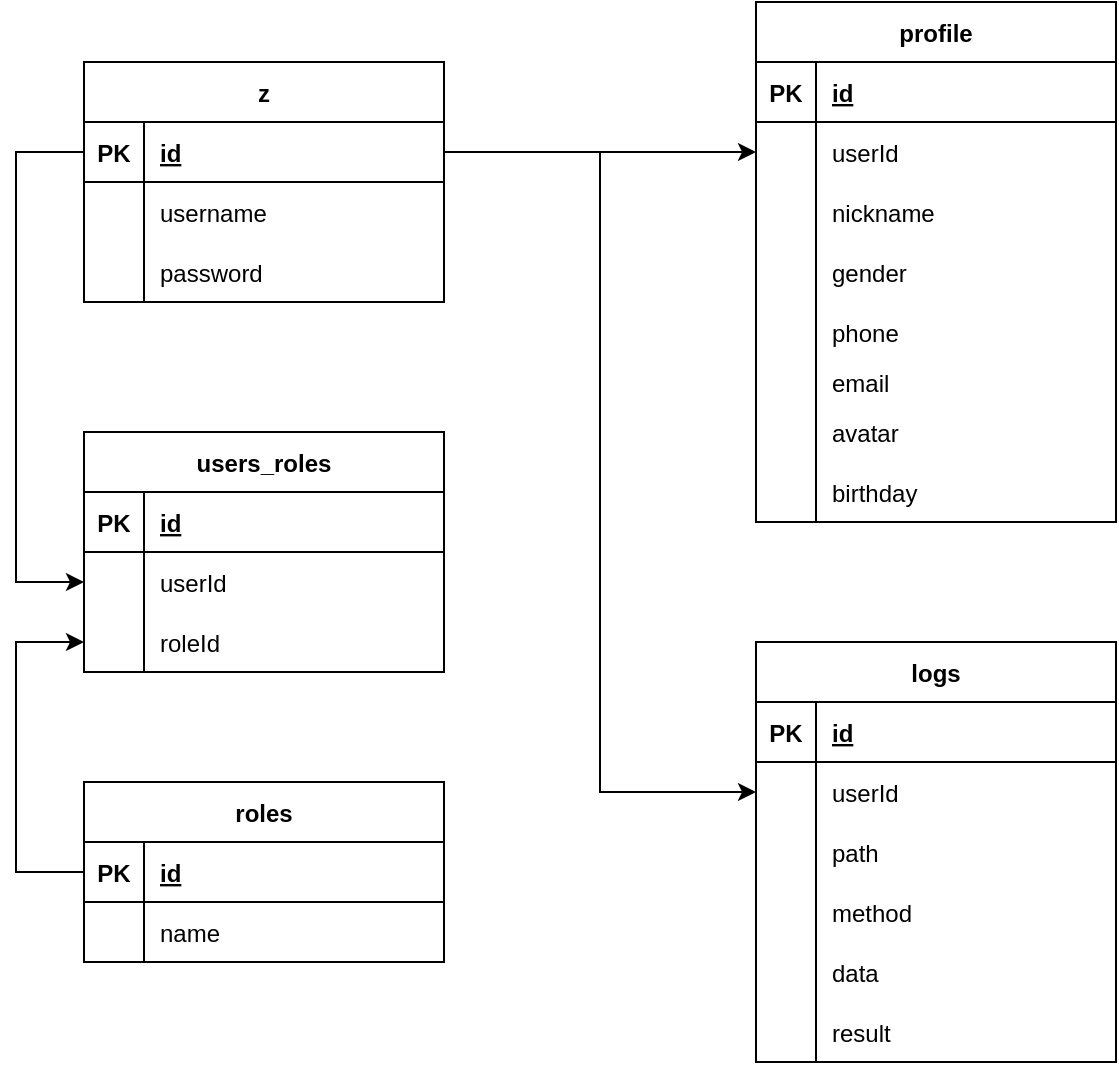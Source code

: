 <mxfile version="20.7.4" type="github"><diagram id="F0PJOJl4YGYYI3rvUcJe" name="第 1 页"><mxGraphModel dx="2074" dy="1036" grid="1" gridSize="10" guides="1" tooltips="1" connect="1" arrows="1" fold="1" page="1" pageScale="1" pageWidth="1827" pageHeight="1169" math="0" shadow="0"><root><mxCell id="0"/><mxCell id="1" parent="0"/><mxCell id="S1_JZ6-awZiCWpO2xBvQ-1" value="z" style="shape=table;startSize=30;container=1;collapsible=1;childLayout=tableLayout;fixedRows=1;rowLines=0;fontStyle=1;align=center;resizeLast=1;" vertex="1" parent="1"><mxGeometry x="494" y="230" width="180" height="120" as="geometry"/></mxCell><mxCell id="S1_JZ6-awZiCWpO2xBvQ-2" value="" style="shape=tableRow;horizontal=0;startSize=0;swimlaneHead=0;swimlaneBody=0;fillColor=none;collapsible=0;dropTarget=0;points=[[0,0.5],[1,0.5]];portConstraint=eastwest;top=0;left=0;right=0;bottom=1;" vertex="1" parent="S1_JZ6-awZiCWpO2xBvQ-1"><mxGeometry y="30" width="180" height="30" as="geometry"/></mxCell><mxCell id="S1_JZ6-awZiCWpO2xBvQ-3" value="PK" style="shape=partialRectangle;connectable=0;fillColor=none;top=0;left=0;bottom=0;right=0;fontStyle=1;overflow=hidden;" vertex="1" parent="S1_JZ6-awZiCWpO2xBvQ-2"><mxGeometry width="30" height="30" as="geometry"><mxRectangle width="30" height="30" as="alternateBounds"/></mxGeometry></mxCell><mxCell id="S1_JZ6-awZiCWpO2xBvQ-4" value="id" style="shape=partialRectangle;connectable=0;fillColor=none;top=0;left=0;bottom=0;right=0;align=left;spacingLeft=6;fontStyle=5;overflow=hidden;" vertex="1" parent="S1_JZ6-awZiCWpO2xBvQ-2"><mxGeometry x="30" width="150" height="30" as="geometry"><mxRectangle width="150" height="30" as="alternateBounds"/></mxGeometry></mxCell><mxCell id="S1_JZ6-awZiCWpO2xBvQ-5" value="" style="shape=tableRow;horizontal=0;startSize=0;swimlaneHead=0;swimlaneBody=0;fillColor=none;collapsible=0;dropTarget=0;points=[[0,0.5],[1,0.5]];portConstraint=eastwest;top=0;left=0;right=0;bottom=0;" vertex="1" parent="S1_JZ6-awZiCWpO2xBvQ-1"><mxGeometry y="60" width="180" height="30" as="geometry"/></mxCell><mxCell id="S1_JZ6-awZiCWpO2xBvQ-6" value="" style="shape=partialRectangle;connectable=0;fillColor=none;top=0;left=0;bottom=0;right=0;editable=1;overflow=hidden;" vertex="1" parent="S1_JZ6-awZiCWpO2xBvQ-5"><mxGeometry width="30" height="30" as="geometry"><mxRectangle width="30" height="30" as="alternateBounds"/></mxGeometry></mxCell><mxCell id="S1_JZ6-awZiCWpO2xBvQ-7" value="username" style="shape=partialRectangle;connectable=0;fillColor=none;top=0;left=0;bottom=0;right=0;align=left;spacingLeft=6;overflow=hidden;" vertex="1" parent="S1_JZ6-awZiCWpO2xBvQ-5"><mxGeometry x="30" width="150" height="30" as="geometry"><mxRectangle width="150" height="30" as="alternateBounds"/></mxGeometry></mxCell><mxCell id="S1_JZ6-awZiCWpO2xBvQ-8" value="" style="shape=tableRow;horizontal=0;startSize=0;swimlaneHead=0;swimlaneBody=0;fillColor=none;collapsible=0;dropTarget=0;points=[[0,0.5],[1,0.5]];portConstraint=eastwest;top=0;left=0;right=0;bottom=0;" vertex="1" parent="S1_JZ6-awZiCWpO2xBvQ-1"><mxGeometry y="90" width="180" height="30" as="geometry"/></mxCell><mxCell id="S1_JZ6-awZiCWpO2xBvQ-9" value="" style="shape=partialRectangle;connectable=0;fillColor=none;top=0;left=0;bottom=0;right=0;editable=1;overflow=hidden;" vertex="1" parent="S1_JZ6-awZiCWpO2xBvQ-8"><mxGeometry width="30" height="30" as="geometry"><mxRectangle width="30" height="30" as="alternateBounds"/></mxGeometry></mxCell><mxCell id="S1_JZ6-awZiCWpO2xBvQ-10" value="password" style="shape=partialRectangle;connectable=0;fillColor=none;top=0;left=0;bottom=0;right=0;align=left;spacingLeft=6;overflow=hidden;" vertex="1" parent="S1_JZ6-awZiCWpO2xBvQ-8"><mxGeometry x="30" width="150" height="30" as="geometry"><mxRectangle width="150" height="30" as="alternateBounds"/></mxGeometry></mxCell><mxCell id="S1_JZ6-awZiCWpO2xBvQ-16" value="users_roles" style="shape=table;startSize=30;container=1;collapsible=1;childLayout=tableLayout;fixedRows=1;rowLines=0;fontStyle=1;align=center;resizeLast=1;" vertex="1" parent="1"><mxGeometry x="494" y="415" width="180" height="120" as="geometry"/></mxCell><mxCell id="S1_JZ6-awZiCWpO2xBvQ-17" value="" style="shape=tableRow;horizontal=0;startSize=0;swimlaneHead=0;swimlaneBody=0;fillColor=none;collapsible=0;dropTarget=0;points=[[0,0.5],[1,0.5]];portConstraint=eastwest;top=0;left=0;right=0;bottom=1;" vertex="1" parent="S1_JZ6-awZiCWpO2xBvQ-16"><mxGeometry y="30" width="180" height="30" as="geometry"/></mxCell><mxCell id="S1_JZ6-awZiCWpO2xBvQ-18" value="PK" style="shape=partialRectangle;connectable=0;fillColor=none;top=0;left=0;bottom=0;right=0;fontStyle=1;overflow=hidden;" vertex="1" parent="S1_JZ6-awZiCWpO2xBvQ-17"><mxGeometry width="30" height="30" as="geometry"><mxRectangle width="30" height="30" as="alternateBounds"/></mxGeometry></mxCell><mxCell id="S1_JZ6-awZiCWpO2xBvQ-19" value="id" style="shape=partialRectangle;connectable=0;fillColor=none;top=0;left=0;bottom=0;right=0;align=left;spacingLeft=6;fontStyle=5;overflow=hidden;" vertex="1" parent="S1_JZ6-awZiCWpO2xBvQ-17"><mxGeometry x="30" width="150" height="30" as="geometry"><mxRectangle width="150" height="30" as="alternateBounds"/></mxGeometry></mxCell><mxCell id="S1_JZ6-awZiCWpO2xBvQ-20" value="" style="shape=tableRow;horizontal=0;startSize=0;swimlaneHead=0;swimlaneBody=0;fillColor=none;collapsible=0;dropTarget=0;points=[[0,0.5],[1,0.5]];portConstraint=eastwest;top=0;left=0;right=0;bottom=0;" vertex="1" parent="S1_JZ6-awZiCWpO2xBvQ-16"><mxGeometry y="60" width="180" height="30" as="geometry"/></mxCell><mxCell id="S1_JZ6-awZiCWpO2xBvQ-21" value="" style="shape=partialRectangle;connectable=0;fillColor=none;top=0;left=0;bottom=0;right=0;editable=1;overflow=hidden;" vertex="1" parent="S1_JZ6-awZiCWpO2xBvQ-20"><mxGeometry width="30" height="30" as="geometry"><mxRectangle width="30" height="30" as="alternateBounds"/></mxGeometry></mxCell><mxCell id="S1_JZ6-awZiCWpO2xBvQ-22" value="userId" style="shape=partialRectangle;connectable=0;fillColor=none;top=0;left=0;bottom=0;right=0;align=left;spacingLeft=6;overflow=hidden;" vertex="1" parent="S1_JZ6-awZiCWpO2xBvQ-20"><mxGeometry x="30" width="150" height="30" as="geometry"><mxRectangle width="150" height="30" as="alternateBounds"/></mxGeometry></mxCell><mxCell id="S1_JZ6-awZiCWpO2xBvQ-23" value="" style="shape=tableRow;horizontal=0;startSize=0;swimlaneHead=0;swimlaneBody=0;fillColor=none;collapsible=0;dropTarget=0;points=[[0,0.5],[1,0.5]];portConstraint=eastwest;top=0;left=0;right=0;bottom=0;" vertex="1" parent="S1_JZ6-awZiCWpO2xBvQ-16"><mxGeometry y="90" width="180" height="30" as="geometry"/></mxCell><mxCell id="S1_JZ6-awZiCWpO2xBvQ-24" value="" style="shape=partialRectangle;connectable=0;fillColor=none;top=0;left=0;bottom=0;right=0;editable=1;overflow=hidden;" vertex="1" parent="S1_JZ6-awZiCWpO2xBvQ-23"><mxGeometry width="30" height="30" as="geometry"><mxRectangle width="30" height="30" as="alternateBounds"/></mxGeometry></mxCell><mxCell id="S1_JZ6-awZiCWpO2xBvQ-25" value="roleId" style="shape=partialRectangle;connectable=0;fillColor=none;top=0;left=0;bottom=0;right=0;align=left;spacingLeft=6;overflow=hidden;" vertex="1" parent="S1_JZ6-awZiCWpO2xBvQ-23"><mxGeometry x="30" width="150" height="30" as="geometry"><mxRectangle width="150" height="30" as="alternateBounds"/></mxGeometry></mxCell><mxCell id="S1_JZ6-awZiCWpO2xBvQ-30" value="roles" style="shape=table;startSize=30;container=1;collapsible=1;childLayout=tableLayout;fixedRows=1;rowLines=0;fontStyle=1;align=center;resizeLast=1;" vertex="1" parent="1"><mxGeometry x="494" y="590" width="180" height="90" as="geometry"/></mxCell><mxCell id="S1_JZ6-awZiCWpO2xBvQ-31" value="" style="shape=tableRow;horizontal=0;startSize=0;swimlaneHead=0;swimlaneBody=0;fillColor=none;collapsible=0;dropTarget=0;points=[[0,0.5],[1,0.5]];portConstraint=eastwest;top=0;left=0;right=0;bottom=1;" vertex="1" parent="S1_JZ6-awZiCWpO2xBvQ-30"><mxGeometry y="30" width="180" height="30" as="geometry"/></mxCell><mxCell id="S1_JZ6-awZiCWpO2xBvQ-32" value="PK" style="shape=partialRectangle;connectable=0;fillColor=none;top=0;left=0;bottom=0;right=0;fontStyle=1;overflow=hidden;" vertex="1" parent="S1_JZ6-awZiCWpO2xBvQ-31"><mxGeometry width="30" height="30" as="geometry"><mxRectangle width="30" height="30" as="alternateBounds"/></mxGeometry></mxCell><mxCell id="S1_JZ6-awZiCWpO2xBvQ-33" value="id" style="shape=partialRectangle;connectable=0;fillColor=none;top=0;left=0;bottom=0;right=0;align=left;spacingLeft=6;fontStyle=5;overflow=hidden;" vertex="1" parent="S1_JZ6-awZiCWpO2xBvQ-31"><mxGeometry x="30" width="150" height="30" as="geometry"><mxRectangle width="150" height="30" as="alternateBounds"/></mxGeometry></mxCell><mxCell id="S1_JZ6-awZiCWpO2xBvQ-34" value="" style="shape=tableRow;horizontal=0;startSize=0;swimlaneHead=0;swimlaneBody=0;fillColor=none;collapsible=0;dropTarget=0;points=[[0,0.5],[1,0.5]];portConstraint=eastwest;top=0;left=0;right=0;bottom=0;" vertex="1" parent="S1_JZ6-awZiCWpO2xBvQ-30"><mxGeometry y="60" width="180" height="30" as="geometry"/></mxCell><mxCell id="S1_JZ6-awZiCWpO2xBvQ-35" value="" style="shape=partialRectangle;connectable=0;fillColor=none;top=0;left=0;bottom=0;right=0;editable=1;overflow=hidden;" vertex="1" parent="S1_JZ6-awZiCWpO2xBvQ-34"><mxGeometry width="30" height="30" as="geometry"><mxRectangle width="30" height="30" as="alternateBounds"/></mxGeometry></mxCell><mxCell id="S1_JZ6-awZiCWpO2xBvQ-36" value="name" style="shape=partialRectangle;connectable=0;fillColor=none;top=0;left=0;bottom=0;right=0;align=left;spacingLeft=6;overflow=hidden;" vertex="1" parent="S1_JZ6-awZiCWpO2xBvQ-34"><mxGeometry x="30" width="150" height="30" as="geometry"><mxRectangle width="150" height="30" as="alternateBounds"/></mxGeometry></mxCell><mxCell id="S1_JZ6-awZiCWpO2xBvQ-43" style="edgeStyle=orthogonalEdgeStyle;rounded=0;orthogonalLoop=1;jettySize=auto;html=1;exitX=0;exitY=0.5;exitDx=0;exitDy=0;entryX=0;entryY=0.5;entryDx=0;entryDy=0;" edge="1" parent="1" source="S1_JZ6-awZiCWpO2xBvQ-31" target="S1_JZ6-awZiCWpO2xBvQ-23"><mxGeometry x="0.355" y="24" relative="1" as="geometry"><Array as="points"><mxPoint x="460" y="635"/><mxPoint x="460" y="520"/></Array><mxPoint as="offset"/></mxGeometry></mxCell><mxCell id="S1_JZ6-awZiCWpO2xBvQ-44" style="edgeStyle=orthogonalEdgeStyle;rounded=0;orthogonalLoop=1;jettySize=auto;html=1;exitX=0;exitY=0.5;exitDx=0;exitDy=0;entryX=0;entryY=0.5;entryDx=0;entryDy=0;" edge="1" parent="1" source="S1_JZ6-awZiCWpO2xBvQ-2" target="S1_JZ6-awZiCWpO2xBvQ-20"><mxGeometry relative="1" as="geometry"><Array as="points"><mxPoint x="460" y="275"/><mxPoint x="460" y="490"/></Array></mxGeometry></mxCell><mxCell id="S1_JZ6-awZiCWpO2xBvQ-45" value="profile" style="shape=table;startSize=30;container=1;collapsible=1;childLayout=tableLayout;fixedRows=1;rowLines=0;fontStyle=1;align=center;resizeLast=1;" vertex="1" parent="1"><mxGeometry x="830" y="200" width="180" height="260" as="geometry"/></mxCell><mxCell id="S1_JZ6-awZiCWpO2xBvQ-46" value="" style="shape=tableRow;horizontal=0;startSize=0;swimlaneHead=0;swimlaneBody=0;fillColor=none;collapsible=0;dropTarget=0;points=[[0,0.5],[1,0.5]];portConstraint=eastwest;top=0;left=0;right=0;bottom=1;" vertex="1" parent="S1_JZ6-awZiCWpO2xBvQ-45"><mxGeometry y="30" width="180" height="30" as="geometry"/></mxCell><mxCell id="S1_JZ6-awZiCWpO2xBvQ-47" value="PK" style="shape=partialRectangle;connectable=0;fillColor=none;top=0;left=0;bottom=0;right=0;fontStyle=1;overflow=hidden;" vertex="1" parent="S1_JZ6-awZiCWpO2xBvQ-46"><mxGeometry width="30" height="30" as="geometry"><mxRectangle width="30" height="30" as="alternateBounds"/></mxGeometry></mxCell><mxCell id="S1_JZ6-awZiCWpO2xBvQ-48" value="id" style="shape=partialRectangle;connectable=0;fillColor=none;top=0;left=0;bottom=0;right=0;align=left;spacingLeft=6;fontStyle=5;overflow=hidden;" vertex="1" parent="S1_JZ6-awZiCWpO2xBvQ-46"><mxGeometry x="30" width="150" height="30" as="geometry"><mxRectangle width="150" height="30" as="alternateBounds"/></mxGeometry></mxCell><mxCell id="S1_JZ6-awZiCWpO2xBvQ-49" value="" style="shape=tableRow;horizontal=0;startSize=0;swimlaneHead=0;swimlaneBody=0;fillColor=none;collapsible=0;dropTarget=0;points=[[0,0.5],[1,0.5]];portConstraint=eastwest;top=0;left=0;right=0;bottom=0;" vertex="1" parent="S1_JZ6-awZiCWpO2xBvQ-45"><mxGeometry y="60" width="180" height="30" as="geometry"/></mxCell><mxCell id="S1_JZ6-awZiCWpO2xBvQ-50" value="" style="shape=partialRectangle;connectable=0;fillColor=none;top=0;left=0;bottom=0;right=0;editable=1;overflow=hidden;" vertex="1" parent="S1_JZ6-awZiCWpO2xBvQ-49"><mxGeometry width="30" height="30" as="geometry"><mxRectangle width="30" height="30" as="alternateBounds"/></mxGeometry></mxCell><mxCell id="S1_JZ6-awZiCWpO2xBvQ-51" value="userId" style="shape=partialRectangle;connectable=0;fillColor=none;top=0;left=0;bottom=0;right=0;align=left;spacingLeft=6;overflow=hidden;" vertex="1" parent="S1_JZ6-awZiCWpO2xBvQ-49"><mxGeometry x="30" width="150" height="30" as="geometry"><mxRectangle width="150" height="30" as="alternateBounds"/></mxGeometry></mxCell><mxCell id="S1_JZ6-awZiCWpO2xBvQ-52" value="" style="shape=tableRow;horizontal=0;startSize=0;swimlaneHead=0;swimlaneBody=0;fillColor=none;collapsible=0;dropTarget=0;points=[[0,0.5],[1,0.5]];portConstraint=eastwest;top=0;left=0;right=0;bottom=0;" vertex="1" parent="S1_JZ6-awZiCWpO2xBvQ-45"><mxGeometry y="90" width="180" height="30" as="geometry"/></mxCell><mxCell id="S1_JZ6-awZiCWpO2xBvQ-53" value="" style="shape=partialRectangle;connectable=0;fillColor=none;top=0;left=0;bottom=0;right=0;editable=1;overflow=hidden;" vertex="1" parent="S1_JZ6-awZiCWpO2xBvQ-52"><mxGeometry width="30" height="30" as="geometry"><mxRectangle width="30" height="30" as="alternateBounds"/></mxGeometry></mxCell><mxCell id="S1_JZ6-awZiCWpO2xBvQ-54" value="nickname" style="shape=partialRectangle;connectable=0;fillColor=none;top=0;left=0;bottom=0;right=0;align=left;spacingLeft=6;overflow=hidden;" vertex="1" parent="S1_JZ6-awZiCWpO2xBvQ-52"><mxGeometry x="30" width="150" height="30" as="geometry"><mxRectangle width="150" height="30" as="alternateBounds"/></mxGeometry></mxCell><mxCell id="S1_JZ6-awZiCWpO2xBvQ-58" value="" style="shape=tableRow;horizontal=0;startSize=0;swimlaneHead=0;swimlaneBody=0;fillColor=none;collapsible=0;dropTarget=0;points=[[0,0.5],[1,0.5]];portConstraint=eastwest;top=0;left=0;right=0;bottom=0;" vertex="1" parent="S1_JZ6-awZiCWpO2xBvQ-45"><mxGeometry y="120" width="180" height="30" as="geometry"/></mxCell><mxCell id="S1_JZ6-awZiCWpO2xBvQ-59" value="" style="shape=partialRectangle;connectable=0;fillColor=none;top=0;left=0;bottom=0;right=0;editable=1;overflow=hidden;" vertex="1" parent="S1_JZ6-awZiCWpO2xBvQ-58"><mxGeometry width="30" height="30" as="geometry"><mxRectangle width="30" height="30" as="alternateBounds"/></mxGeometry></mxCell><mxCell id="S1_JZ6-awZiCWpO2xBvQ-60" value="gender" style="shape=partialRectangle;connectable=0;fillColor=none;top=0;left=0;bottom=0;right=0;align=left;spacingLeft=6;overflow=hidden;" vertex="1" parent="S1_JZ6-awZiCWpO2xBvQ-58"><mxGeometry x="30" width="150" height="30" as="geometry"><mxRectangle width="150" height="30" as="alternateBounds"/></mxGeometry></mxCell><mxCell id="S1_JZ6-awZiCWpO2xBvQ-61" value="" style="shape=tableRow;horizontal=0;startSize=0;swimlaneHead=0;swimlaneBody=0;fillColor=none;collapsible=0;dropTarget=0;points=[[0,0.5],[1,0.5]];portConstraint=eastwest;top=0;left=0;right=0;bottom=0;" vertex="1" parent="S1_JZ6-awZiCWpO2xBvQ-45"><mxGeometry y="150" width="180" height="30" as="geometry"/></mxCell><mxCell id="S1_JZ6-awZiCWpO2xBvQ-62" value="" style="shape=partialRectangle;connectable=0;fillColor=none;top=0;left=0;bottom=0;right=0;editable=1;overflow=hidden;" vertex="1" parent="S1_JZ6-awZiCWpO2xBvQ-61"><mxGeometry width="30" height="30" as="geometry"><mxRectangle width="30" height="30" as="alternateBounds"/></mxGeometry></mxCell><mxCell id="S1_JZ6-awZiCWpO2xBvQ-63" value="phone" style="shape=partialRectangle;connectable=0;fillColor=none;top=0;left=0;bottom=0;right=0;align=left;spacingLeft=6;overflow=hidden;" vertex="1" parent="S1_JZ6-awZiCWpO2xBvQ-61"><mxGeometry x="30" width="150" height="30" as="geometry"><mxRectangle width="150" height="30" as="alternateBounds"/></mxGeometry></mxCell><mxCell id="S1_JZ6-awZiCWpO2xBvQ-64" value="" style="shape=tableRow;horizontal=0;startSize=0;swimlaneHead=0;swimlaneBody=0;fillColor=none;collapsible=0;dropTarget=0;points=[[0,0.5],[1,0.5]];portConstraint=eastwest;top=0;left=0;right=0;bottom=0;" vertex="1" parent="S1_JZ6-awZiCWpO2xBvQ-45"><mxGeometry y="180" width="180" height="20" as="geometry"/></mxCell><mxCell id="S1_JZ6-awZiCWpO2xBvQ-65" value="" style="shape=partialRectangle;connectable=0;fillColor=none;top=0;left=0;bottom=0;right=0;editable=1;overflow=hidden;" vertex="1" parent="S1_JZ6-awZiCWpO2xBvQ-64"><mxGeometry width="30" height="20" as="geometry"><mxRectangle width="30" height="20" as="alternateBounds"/></mxGeometry></mxCell><mxCell id="S1_JZ6-awZiCWpO2xBvQ-66" value="email" style="shape=partialRectangle;connectable=0;fillColor=none;top=0;left=0;bottom=0;right=0;align=left;spacingLeft=6;overflow=hidden;" vertex="1" parent="S1_JZ6-awZiCWpO2xBvQ-64"><mxGeometry x="30" width="150" height="20" as="geometry"><mxRectangle width="150" height="20" as="alternateBounds"/></mxGeometry></mxCell><mxCell id="S1_JZ6-awZiCWpO2xBvQ-67" value="" style="shape=tableRow;horizontal=0;startSize=0;swimlaneHead=0;swimlaneBody=0;fillColor=none;collapsible=0;dropTarget=0;points=[[0,0.5],[1,0.5]];portConstraint=eastwest;top=0;left=0;right=0;bottom=0;" vertex="1" parent="S1_JZ6-awZiCWpO2xBvQ-45"><mxGeometry y="200" width="180" height="30" as="geometry"/></mxCell><mxCell id="S1_JZ6-awZiCWpO2xBvQ-68" value="" style="shape=partialRectangle;connectable=0;fillColor=none;top=0;left=0;bottom=0;right=0;editable=1;overflow=hidden;" vertex="1" parent="S1_JZ6-awZiCWpO2xBvQ-67"><mxGeometry width="30" height="30" as="geometry"><mxRectangle width="30" height="30" as="alternateBounds"/></mxGeometry></mxCell><mxCell id="S1_JZ6-awZiCWpO2xBvQ-69" value="avatar" style="shape=partialRectangle;connectable=0;fillColor=none;top=0;left=0;bottom=0;right=0;align=left;spacingLeft=6;overflow=hidden;" vertex="1" parent="S1_JZ6-awZiCWpO2xBvQ-67"><mxGeometry x="30" width="150" height="30" as="geometry"><mxRectangle width="150" height="30" as="alternateBounds"/></mxGeometry></mxCell><mxCell id="S1_JZ6-awZiCWpO2xBvQ-55" value="" style="shape=tableRow;horizontal=0;startSize=0;swimlaneHead=0;swimlaneBody=0;fillColor=none;collapsible=0;dropTarget=0;points=[[0,0.5],[1,0.5]];portConstraint=eastwest;top=0;left=0;right=0;bottom=0;" vertex="1" parent="S1_JZ6-awZiCWpO2xBvQ-45"><mxGeometry y="230" width="180" height="30" as="geometry"/></mxCell><mxCell id="S1_JZ6-awZiCWpO2xBvQ-56" value="" style="shape=partialRectangle;connectable=0;fillColor=none;top=0;left=0;bottom=0;right=0;editable=1;overflow=hidden;" vertex="1" parent="S1_JZ6-awZiCWpO2xBvQ-55"><mxGeometry width="30" height="30" as="geometry"><mxRectangle width="30" height="30" as="alternateBounds"/></mxGeometry></mxCell><mxCell id="S1_JZ6-awZiCWpO2xBvQ-57" value="birthday" style="shape=partialRectangle;connectable=0;fillColor=none;top=0;left=0;bottom=0;right=0;align=left;spacingLeft=6;overflow=hidden;" vertex="1" parent="S1_JZ6-awZiCWpO2xBvQ-55"><mxGeometry x="30" width="150" height="30" as="geometry"><mxRectangle width="150" height="30" as="alternateBounds"/></mxGeometry></mxCell><mxCell id="S1_JZ6-awZiCWpO2xBvQ-70" style="edgeStyle=orthogonalEdgeStyle;rounded=0;orthogonalLoop=1;jettySize=auto;html=1;exitX=1;exitY=0.5;exitDx=0;exitDy=0;" edge="1" parent="1" source="S1_JZ6-awZiCWpO2xBvQ-2" target="S1_JZ6-awZiCWpO2xBvQ-49"><mxGeometry relative="1" as="geometry"/></mxCell><mxCell id="S1_JZ6-awZiCWpO2xBvQ-71" value="logs" style="shape=table;startSize=30;container=1;collapsible=1;childLayout=tableLayout;fixedRows=1;rowLines=0;fontStyle=1;align=center;resizeLast=1;" vertex="1" parent="1"><mxGeometry x="830" y="520" width="180" height="210" as="geometry"/></mxCell><mxCell id="S1_JZ6-awZiCWpO2xBvQ-72" value="" style="shape=tableRow;horizontal=0;startSize=0;swimlaneHead=0;swimlaneBody=0;fillColor=none;collapsible=0;dropTarget=0;points=[[0,0.5],[1,0.5]];portConstraint=eastwest;top=0;left=0;right=0;bottom=1;" vertex="1" parent="S1_JZ6-awZiCWpO2xBvQ-71"><mxGeometry y="30" width="180" height="30" as="geometry"/></mxCell><mxCell id="S1_JZ6-awZiCWpO2xBvQ-73" value="PK" style="shape=partialRectangle;connectable=0;fillColor=none;top=0;left=0;bottom=0;right=0;fontStyle=1;overflow=hidden;" vertex="1" parent="S1_JZ6-awZiCWpO2xBvQ-72"><mxGeometry width="30" height="30" as="geometry"><mxRectangle width="30" height="30" as="alternateBounds"/></mxGeometry></mxCell><mxCell id="S1_JZ6-awZiCWpO2xBvQ-74" value="id" style="shape=partialRectangle;connectable=0;fillColor=none;top=0;left=0;bottom=0;right=0;align=left;spacingLeft=6;fontStyle=5;overflow=hidden;" vertex="1" parent="S1_JZ6-awZiCWpO2xBvQ-72"><mxGeometry x="30" width="150" height="30" as="geometry"><mxRectangle width="150" height="30" as="alternateBounds"/></mxGeometry></mxCell><mxCell id="S1_JZ6-awZiCWpO2xBvQ-75" value="" style="shape=tableRow;horizontal=0;startSize=0;swimlaneHead=0;swimlaneBody=0;fillColor=none;collapsible=0;dropTarget=0;points=[[0,0.5],[1,0.5]];portConstraint=eastwest;top=0;left=0;right=0;bottom=0;" vertex="1" parent="S1_JZ6-awZiCWpO2xBvQ-71"><mxGeometry y="60" width="180" height="30" as="geometry"/></mxCell><mxCell id="S1_JZ6-awZiCWpO2xBvQ-76" value="" style="shape=partialRectangle;connectable=0;fillColor=none;top=0;left=0;bottom=0;right=0;editable=1;overflow=hidden;" vertex="1" parent="S1_JZ6-awZiCWpO2xBvQ-75"><mxGeometry width="30" height="30" as="geometry"><mxRectangle width="30" height="30" as="alternateBounds"/></mxGeometry></mxCell><mxCell id="S1_JZ6-awZiCWpO2xBvQ-77" value="userId" style="shape=partialRectangle;connectable=0;fillColor=none;top=0;left=0;bottom=0;right=0;align=left;spacingLeft=6;overflow=hidden;" vertex="1" parent="S1_JZ6-awZiCWpO2xBvQ-75"><mxGeometry x="30" width="150" height="30" as="geometry"><mxRectangle width="150" height="30" as="alternateBounds"/></mxGeometry></mxCell><mxCell id="S1_JZ6-awZiCWpO2xBvQ-78" value="" style="shape=tableRow;horizontal=0;startSize=0;swimlaneHead=0;swimlaneBody=0;fillColor=none;collapsible=0;dropTarget=0;points=[[0,0.5],[1,0.5]];portConstraint=eastwest;top=0;left=0;right=0;bottom=0;" vertex="1" parent="S1_JZ6-awZiCWpO2xBvQ-71"><mxGeometry y="90" width="180" height="30" as="geometry"/></mxCell><mxCell id="S1_JZ6-awZiCWpO2xBvQ-79" value="" style="shape=partialRectangle;connectable=0;fillColor=none;top=0;left=0;bottom=0;right=0;editable=1;overflow=hidden;" vertex="1" parent="S1_JZ6-awZiCWpO2xBvQ-78"><mxGeometry width="30" height="30" as="geometry"><mxRectangle width="30" height="30" as="alternateBounds"/></mxGeometry></mxCell><mxCell id="S1_JZ6-awZiCWpO2xBvQ-80" value="path" style="shape=partialRectangle;connectable=0;fillColor=none;top=0;left=0;bottom=0;right=0;align=left;spacingLeft=6;overflow=hidden;" vertex="1" parent="S1_JZ6-awZiCWpO2xBvQ-78"><mxGeometry x="30" width="150" height="30" as="geometry"><mxRectangle width="150" height="30" as="alternateBounds"/></mxGeometry></mxCell><mxCell id="S1_JZ6-awZiCWpO2xBvQ-85" value="" style="shape=tableRow;horizontal=0;startSize=0;swimlaneHead=0;swimlaneBody=0;fillColor=none;collapsible=0;dropTarget=0;points=[[0,0.5],[1,0.5]];portConstraint=eastwest;top=0;left=0;right=0;bottom=0;" vertex="1" parent="S1_JZ6-awZiCWpO2xBvQ-71"><mxGeometry y="120" width="180" height="30" as="geometry"/></mxCell><mxCell id="S1_JZ6-awZiCWpO2xBvQ-86" value="" style="shape=partialRectangle;connectable=0;fillColor=none;top=0;left=0;bottom=0;right=0;editable=1;overflow=hidden;" vertex="1" parent="S1_JZ6-awZiCWpO2xBvQ-85"><mxGeometry width="30" height="30" as="geometry"><mxRectangle width="30" height="30" as="alternateBounds"/></mxGeometry></mxCell><mxCell id="S1_JZ6-awZiCWpO2xBvQ-87" value="method" style="shape=partialRectangle;connectable=0;fillColor=none;top=0;left=0;bottom=0;right=0;align=left;spacingLeft=6;overflow=hidden;" vertex="1" parent="S1_JZ6-awZiCWpO2xBvQ-85"><mxGeometry x="30" width="150" height="30" as="geometry"><mxRectangle width="150" height="30" as="alternateBounds"/></mxGeometry></mxCell><mxCell id="S1_JZ6-awZiCWpO2xBvQ-88" value="" style="shape=tableRow;horizontal=0;startSize=0;swimlaneHead=0;swimlaneBody=0;fillColor=none;collapsible=0;dropTarget=0;points=[[0,0.5],[1,0.5]];portConstraint=eastwest;top=0;left=0;right=0;bottom=0;" vertex="1" parent="S1_JZ6-awZiCWpO2xBvQ-71"><mxGeometry y="150" width="180" height="30" as="geometry"/></mxCell><mxCell id="S1_JZ6-awZiCWpO2xBvQ-89" value="" style="shape=partialRectangle;connectable=0;fillColor=none;top=0;left=0;bottom=0;right=0;editable=1;overflow=hidden;" vertex="1" parent="S1_JZ6-awZiCWpO2xBvQ-88"><mxGeometry width="30" height="30" as="geometry"><mxRectangle width="30" height="30" as="alternateBounds"/></mxGeometry></mxCell><mxCell id="S1_JZ6-awZiCWpO2xBvQ-90" value="data" style="shape=partialRectangle;connectable=0;fillColor=none;top=0;left=0;bottom=0;right=0;align=left;spacingLeft=6;overflow=hidden;" vertex="1" parent="S1_JZ6-awZiCWpO2xBvQ-88"><mxGeometry x="30" width="150" height="30" as="geometry"><mxRectangle width="150" height="30" as="alternateBounds"/></mxGeometry></mxCell><mxCell id="S1_JZ6-awZiCWpO2xBvQ-81" value="" style="shape=tableRow;horizontal=0;startSize=0;swimlaneHead=0;swimlaneBody=0;fillColor=none;collapsible=0;dropTarget=0;points=[[0,0.5],[1,0.5]];portConstraint=eastwest;top=0;left=0;right=0;bottom=0;" vertex="1" parent="S1_JZ6-awZiCWpO2xBvQ-71"><mxGeometry y="180" width="180" height="30" as="geometry"/></mxCell><mxCell id="S1_JZ6-awZiCWpO2xBvQ-82" value="" style="shape=partialRectangle;connectable=0;fillColor=none;top=0;left=0;bottom=0;right=0;editable=1;overflow=hidden;" vertex="1" parent="S1_JZ6-awZiCWpO2xBvQ-81"><mxGeometry width="30" height="30" as="geometry"><mxRectangle width="30" height="30" as="alternateBounds"/></mxGeometry></mxCell><mxCell id="S1_JZ6-awZiCWpO2xBvQ-83" value="result" style="shape=partialRectangle;connectable=0;fillColor=none;top=0;left=0;bottom=0;right=0;align=left;spacingLeft=6;overflow=hidden;" vertex="1" parent="S1_JZ6-awZiCWpO2xBvQ-81"><mxGeometry x="30" width="150" height="30" as="geometry"><mxRectangle width="150" height="30" as="alternateBounds"/></mxGeometry></mxCell><mxCell id="S1_JZ6-awZiCWpO2xBvQ-84" style="edgeStyle=orthogonalEdgeStyle;rounded=0;orthogonalLoop=1;jettySize=auto;html=1;exitX=1;exitY=0.5;exitDx=0;exitDy=0;entryX=0;entryY=0.5;entryDx=0;entryDy=0;" edge="1" parent="1" source="S1_JZ6-awZiCWpO2xBvQ-2" target="S1_JZ6-awZiCWpO2xBvQ-75"><mxGeometry relative="1" as="geometry"/></mxCell></root></mxGraphModel></diagram></mxfile>